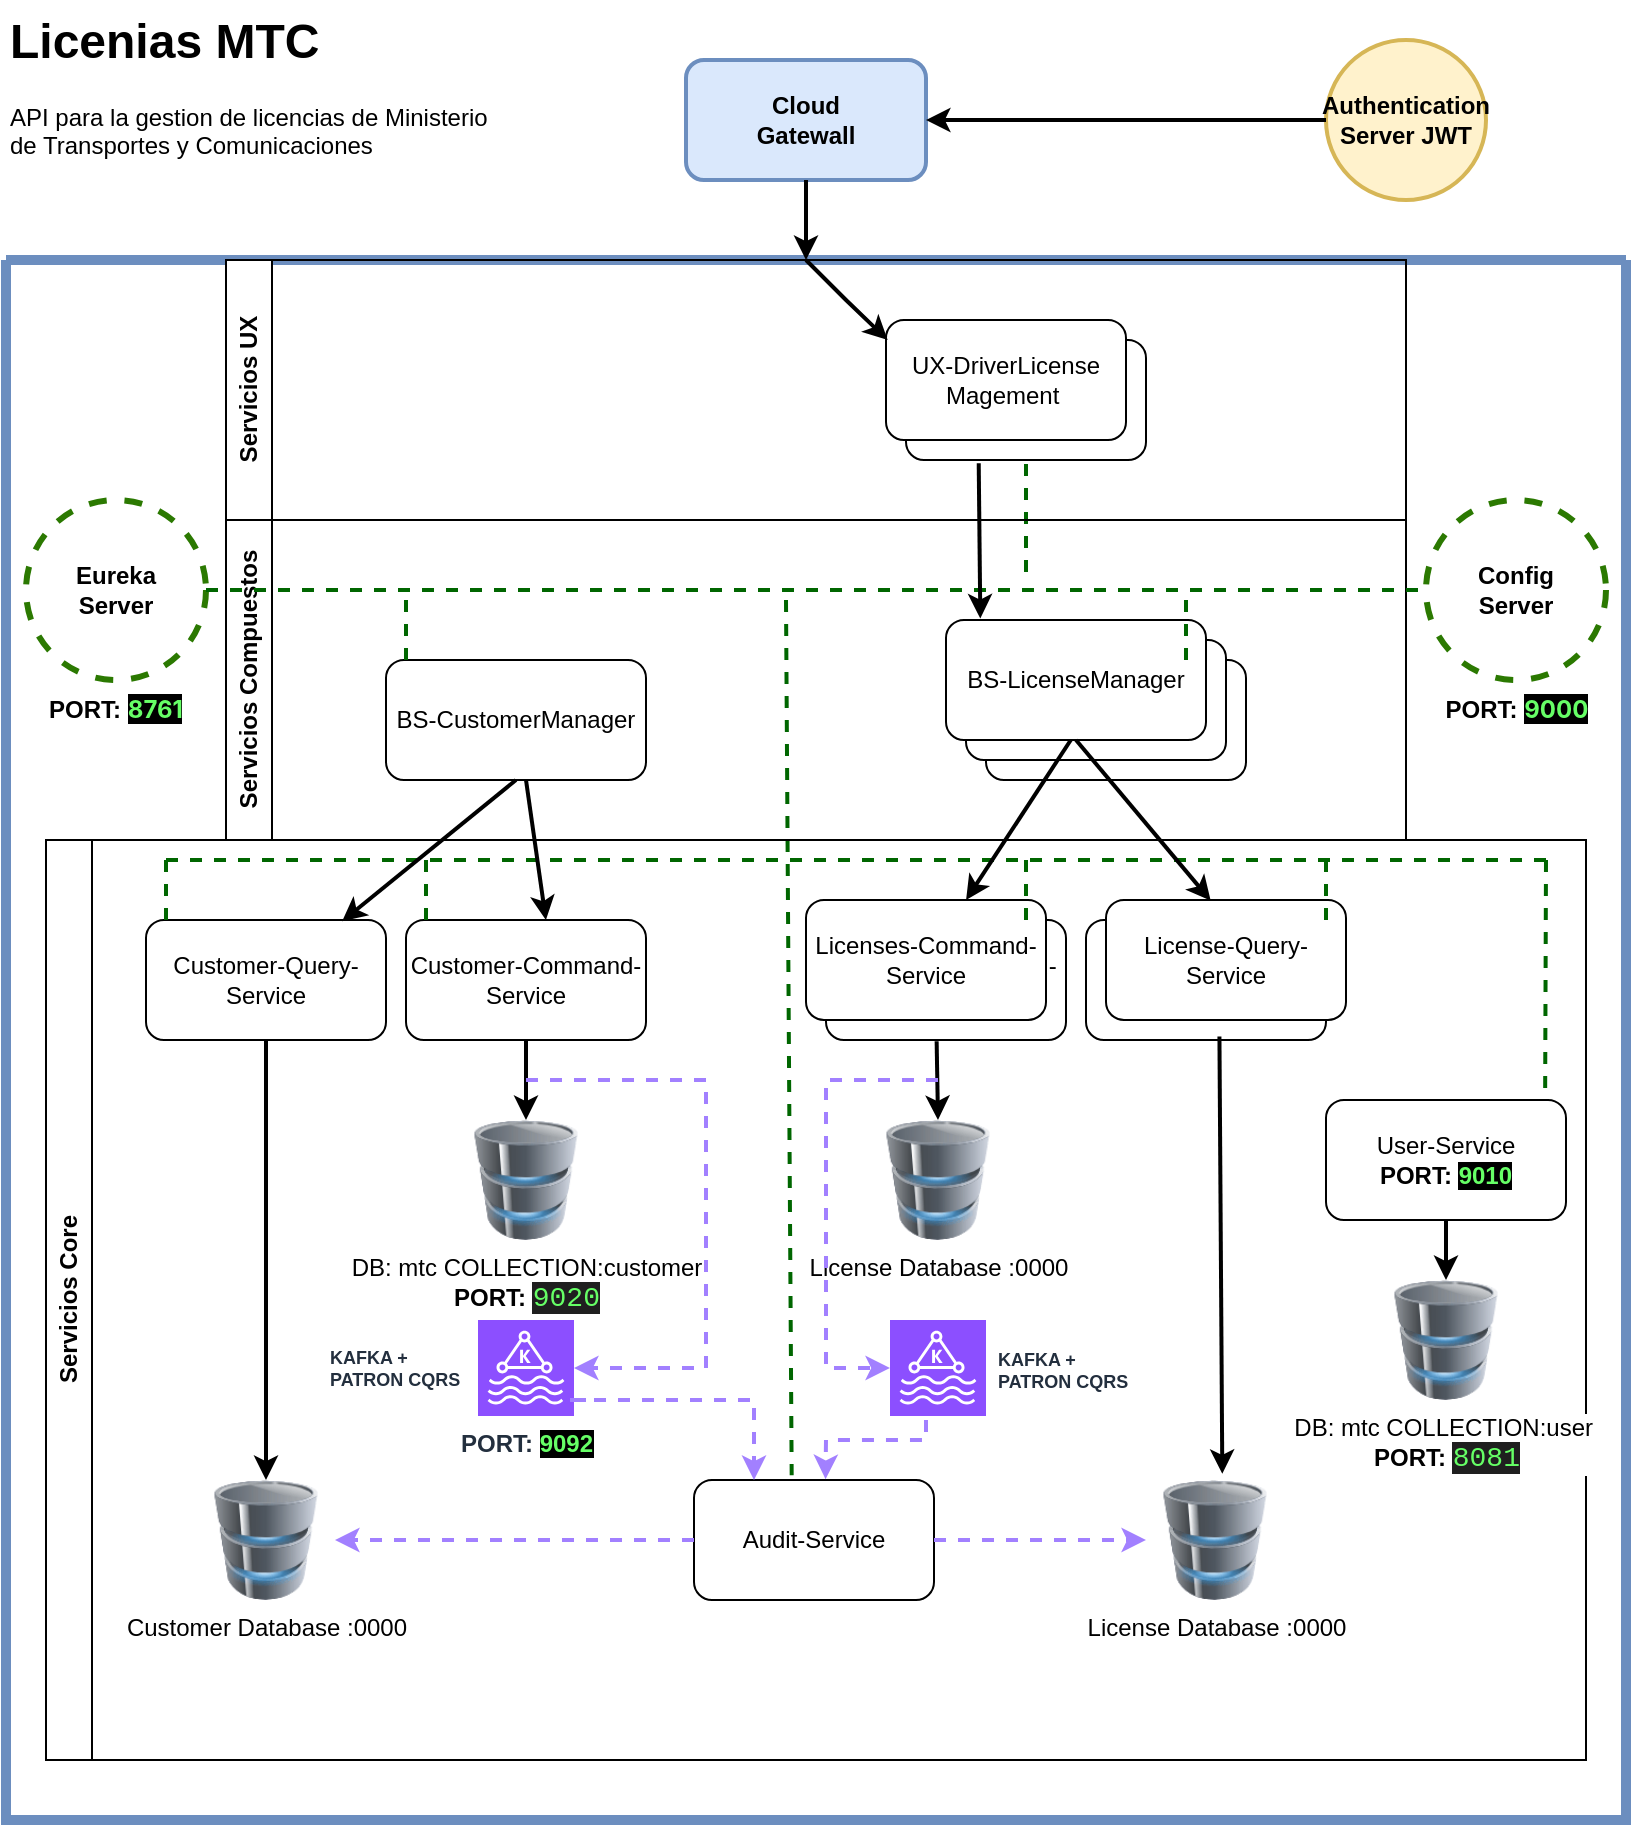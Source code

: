 <mxfile version="24.2.2" type="device">
  <diagram name="Página-1" id="g46RnRNWz_YeeUfpbtGP">
    <mxGraphModel dx="989" dy="514" grid="1" gridSize="10" guides="1" tooltips="1" connect="1" arrows="1" fold="1" page="1" pageScale="1" pageWidth="827" pageHeight="1169" math="0" shadow="0">
      <root>
        <mxCell id="0" />
        <mxCell id="1" parent="0" />
        <mxCell id="UDgORrIAMkUc-_xgwFes-1" value="" style="swimlane;startSize=0;fillColor=#dae8fc;strokeColor=#6c8ebf;strokeWidth=5;" parent="1" vertex="1">
          <mxGeometry x="10" y="140" width="810" height="780" as="geometry" />
        </mxCell>
        <mxCell id="UDgORrIAMkUc-_xgwFes-12" value="Servicios Compuestos" style="swimlane;horizontal=0;whiteSpace=wrap;html=1;" parent="UDgORrIAMkUc-_xgwFes-1" vertex="1">
          <mxGeometry x="110" y="130" width="590" height="160" as="geometry" />
        </mxCell>
        <mxCell id="UDgORrIAMkUc-_xgwFes-13" value="BS-CustomerManager" style="rounded=1;whiteSpace=wrap;html=1;" parent="UDgORrIAMkUc-_xgwFes-12" vertex="1">
          <mxGeometry x="80" y="70" width="130" height="60" as="geometry" />
        </mxCell>
        <mxCell id="UDgORrIAMkUc-_xgwFes-57" value="" style="endArrow=none;dashed=1;html=1;rounded=0;strokeColor=#006600;strokeWidth=2;" parent="UDgORrIAMkUc-_xgwFes-12" edge="1">
          <mxGeometry width="50" height="50" relative="1" as="geometry">
            <mxPoint x="90" y="40" as="sourcePoint" />
            <mxPoint x="90" y="70" as="targetPoint" />
          </mxGeometry>
        </mxCell>
        <mxCell id="UDgORrIAMkUc-_xgwFes-48" value="BS-LicenseManager" style="rounded=1;whiteSpace=wrap;html=1;" parent="UDgORrIAMkUc-_xgwFes-12" vertex="1">
          <mxGeometry x="380" y="70" width="130" height="60" as="geometry" />
        </mxCell>
        <mxCell id="UDgORrIAMkUc-_xgwFes-15" value="BS-LicenseManager" style="rounded=1;whiteSpace=wrap;html=1;" parent="UDgORrIAMkUc-_xgwFes-12" vertex="1">
          <mxGeometry x="370" y="60" width="130" height="60" as="geometry" />
        </mxCell>
        <mxCell id="UDgORrIAMkUc-_xgwFes-58" value="" style="endArrow=none;dashed=1;html=1;rounded=0;strokeColor=#006600;strokeWidth=2;" parent="UDgORrIAMkUc-_xgwFes-12" edge="1">
          <mxGeometry width="50" height="50" relative="1" as="geometry">
            <mxPoint x="400" y="-40" as="sourcePoint" />
            <mxPoint x="400" y="30" as="targetPoint" />
          </mxGeometry>
        </mxCell>
        <mxCell id="UDgORrIAMkUc-_xgwFes-60" value="" style="endArrow=none;dashed=1;html=1;rounded=0;strokeColor=#006600;strokeWidth=2;entryX=0.407;entryY=-0.04;entryDx=0;entryDy=0;entryPerimeter=0;" parent="UDgORrIAMkUc-_xgwFes-12" target="UDgORrIAMkUc-_xgwFes-28" edge="1">
          <mxGeometry width="50" height="50" relative="1" as="geometry">
            <mxPoint x="280" y="40" as="sourcePoint" />
            <mxPoint x="280" y="350" as="targetPoint" />
          </mxGeometry>
        </mxCell>
        <mxCell id="UDgORrIAMkUc-_xgwFes-61" value="BS-LicenseManager" style="rounded=1;whiteSpace=wrap;html=1;" parent="UDgORrIAMkUc-_xgwFes-12" vertex="1">
          <mxGeometry x="360" y="50" width="130" height="60" as="geometry" />
        </mxCell>
        <mxCell id="UDgORrIAMkUc-_xgwFes-62" value="" style="endArrow=none;dashed=1;html=1;rounded=0;strokeColor=#006600;strokeWidth=2;" parent="UDgORrIAMkUc-_xgwFes-12" edge="1">
          <mxGeometry width="50" height="50" relative="1" as="geometry">
            <mxPoint x="480" y="40" as="sourcePoint" />
            <mxPoint x="480" y="70" as="targetPoint" />
          </mxGeometry>
        </mxCell>
        <mxCell id="UDgORrIAMkUc-_xgwFes-6" value="Eureka&lt;br&gt;Server" style="ellipse;whiteSpace=wrap;html=1;aspect=fixed;dashed=1;strokeWidth=3;strokeColor=#2B7901;fontStyle=1" parent="UDgORrIAMkUc-_xgwFes-1" vertex="1">
          <mxGeometry x="10" y="120" width="90" height="90" as="geometry" />
        </mxCell>
        <mxCell id="UDgORrIAMkUc-_xgwFes-5" value="Config&lt;br&gt;Server" style="ellipse;whiteSpace=wrap;html=1;aspect=fixed;dashed=1;strokeWidth=3;strokeColor=#2B7901;fontStyle=1" parent="UDgORrIAMkUc-_xgwFes-1" vertex="1">
          <mxGeometry x="710" y="120" width="90" height="90" as="geometry" />
        </mxCell>
        <mxCell id="UDgORrIAMkUc-_xgwFes-16" value="Servicios Core" style="swimlane;horizontal=0;whiteSpace=wrap;html=1;" parent="UDgORrIAMkUc-_xgwFes-1" vertex="1">
          <mxGeometry x="20" y="290" width="770" height="460" as="geometry" />
        </mxCell>
        <mxCell id="UDgORrIAMkUc-_xgwFes-20" value="DB: mtc COLLECTION:customer&lt;div&gt;&lt;b&gt;PORT:&amp;nbsp;&lt;/b&gt;&lt;span style=&quot;background-color: rgb(31, 31, 31); font-family: Consolas, &amp;quot;Courier New&amp;quot;, monospace; font-size: 14px; white-space-collapse: preserve;&quot;&gt;&lt;font color=&quot;#66ff66&quot;&gt;9020&lt;/font&gt;&lt;/span&gt;&lt;/div&gt;" style="image;html=1;image=img/lib/clip_art/computers/Database_128x128.png" parent="UDgORrIAMkUc-_xgwFes-16" vertex="1">
          <mxGeometry x="205.5" y="140" width="69" height="60" as="geometry" />
        </mxCell>
        <mxCell id="UDgORrIAMkUc-_xgwFes-21" value="License Database :0000" style="image;html=1;image=img/lib/clip_art/computers/Database_128x128.png" parent="UDgORrIAMkUc-_xgwFes-16" vertex="1">
          <mxGeometry x="411.5" y="140" width="69" height="60" as="geometry" />
        </mxCell>
        <mxCell id="UDgORrIAMkUc-_xgwFes-26" value="" style="sketch=0;points=[[0,0,0],[0.25,0,0],[0.5,0,0],[0.75,0,0],[1,0,0],[0,1,0],[0.25,1,0],[0.5,1,0],[0.75,1,0],[1,1,0],[0,0.25,0],[0,0.5,0],[0,0.75,0],[1,0.25,0],[1,0.5,0],[1,0.75,0]];outlineConnect=0;fontColor=#232F3E;fillColor=#8C4FFF;strokeColor=#ffffff;dashed=0;verticalLabelPosition=bottom;verticalAlign=top;align=center;html=1;fontSize=12;fontStyle=0;aspect=fixed;shape=mxgraph.aws4.resourceIcon;resIcon=mxgraph.aws4.managed_streaming_for_kafka;" parent="UDgORrIAMkUc-_xgwFes-16" vertex="1">
          <mxGeometry x="422" y="240" width="48" height="48" as="geometry" />
        </mxCell>
        <mxCell id="UDgORrIAMkUc-_xgwFes-27" value="License Database :0000" style="image;html=1;image=img/lib/clip_art/computers/Database_128x128.png" parent="UDgORrIAMkUc-_xgwFes-16" vertex="1">
          <mxGeometry x="550" y="320" width="69" height="60" as="geometry" />
        </mxCell>
        <mxCell id="UDgORrIAMkUc-_xgwFes-28" value="Audit-Service" style="rounded=1;whiteSpace=wrap;html=1;" parent="UDgORrIAMkUc-_xgwFes-16" vertex="1">
          <mxGeometry x="324" y="320" width="120" height="60" as="geometry" />
        </mxCell>
        <mxCell id="UDgORrIAMkUc-_xgwFes-29" value="Customer-Command-Service" style="rounded=1;whiteSpace=wrap;html=1;" parent="UDgORrIAMkUc-_xgwFes-16" vertex="1">
          <mxGeometry x="180" y="40" width="120" height="60" as="geometry" />
        </mxCell>
        <mxCell id="UDgORrIAMkUc-_xgwFes-31" value="License-Query-Service" style="rounded=1;whiteSpace=wrap;html=1;" parent="UDgORrIAMkUc-_xgwFes-16" vertex="1">
          <mxGeometry x="520" y="40" width="120" height="60" as="geometry" />
        </mxCell>
        <mxCell id="UDgORrIAMkUc-_xgwFes-32" value="Customer-Query-Service" style="rounded=1;whiteSpace=wrap;html=1;fillStyle=auto;" parent="UDgORrIAMkUc-_xgwFes-16" vertex="1">
          <mxGeometry x="50" y="40" width="120" height="60" as="geometry" />
        </mxCell>
        <mxCell id="UDgORrIAMkUc-_xgwFes-33" value="Customer Database :0000" style="image;html=1;image=img/lib/clip_art/computers/Database_128x128.png" parent="UDgORrIAMkUc-_xgwFes-16" vertex="1">
          <mxGeometry x="75.5" y="320" width="69" height="60" as="geometry" />
        </mxCell>
        <mxCell id="UDgORrIAMkUc-_xgwFes-45" value="&lt;b&gt;PORT: &lt;font style=&quot;background-color: rgb(0, 0, 0);&quot; color=&quot;#66ff66&quot;&gt;9092&lt;/font&gt;&lt;/b&gt;" style="sketch=0;points=[[0,0,0],[0.25,0,0],[0.5,0,0],[0.75,0,0],[1,0,0],[0,1,0],[0.25,1,0],[0.5,1,0],[0.75,1,0],[1,1,0],[0,0.25,0],[0,0.5,0],[0,0.75,0],[1,0.25,0],[1,0.5,0],[1,0.75,0]];outlineConnect=0;fontColor=#232F3E;fillColor=#8C4FFF;strokeColor=#ffffff;dashed=0;verticalLabelPosition=bottom;verticalAlign=top;align=center;html=1;fontSize=12;fontStyle=0;aspect=fixed;shape=mxgraph.aws4.resourceIcon;resIcon=mxgraph.aws4.managed_streaming_for_kafka;" parent="UDgORrIAMkUc-_xgwFes-16" vertex="1">
          <mxGeometry x="216" y="240" width="48" height="48" as="geometry" />
        </mxCell>
        <mxCell id="UDgORrIAMkUc-_xgwFes-46" value="User-Service &lt;b&gt;PORT:&amp;nbsp;&lt;font style=&quot;background-color: rgb(0, 0, 0);&quot; color=&quot;#66ff66&quot;&gt;9010&lt;/font&gt;&lt;/b&gt;" style="rounded=1;whiteSpace=wrap;html=1;" parent="UDgORrIAMkUc-_xgwFes-16" vertex="1">
          <mxGeometry x="640" y="130" width="120" height="60" as="geometry" />
        </mxCell>
        <mxCell id="UDgORrIAMkUc-_xgwFes-47" value="DB: mtc COLLECTION:user&amp;nbsp;&lt;div&gt;&lt;b&gt;PORT:&amp;nbsp;&lt;/b&gt;&lt;span style=&quot;background-color: rgb(31, 31, 31); font-family: Consolas, &amp;quot;Courier New&amp;quot;, monospace; font-size: 14px; white-space-collapse: preserve;&quot;&gt;&lt;font color=&quot;#66ff66&quot;&gt;8081&lt;/font&gt;&lt;/span&gt;&lt;/div&gt;" style="image;html=1;image=img/lib/clip_art/computers/Database_128x128.png" parent="UDgORrIAMkUc-_xgwFes-16" vertex="1">
          <mxGeometry x="665.5" y="220" width="69" height="60" as="geometry" />
        </mxCell>
        <mxCell id="UDgORrIAMkUc-_xgwFes-50" value="Licenses-Command-Service" style="rounded=1;whiteSpace=wrap;html=1;" parent="UDgORrIAMkUc-_xgwFes-16" vertex="1">
          <mxGeometry x="390" y="40" width="120" height="60" as="geometry" />
        </mxCell>
        <mxCell id="UDgORrIAMkUc-_xgwFes-51" value="Licenses-Command-Service" style="rounded=1;whiteSpace=wrap;html=1;" parent="UDgORrIAMkUc-_xgwFes-16" vertex="1">
          <mxGeometry x="380" y="30" width="120" height="60" as="geometry" />
        </mxCell>
        <mxCell id="UDgORrIAMkUc-_xgwFes-53" value="License-Query-Service" style="rounded=1;whiteSpace=wrap;html=1;" parent="UDgORrIAMkUc-_xgwFes-16" vertex="1">
          <mxGeometry x="530" y="30" width="120" height="60" as="geometry" />
        </mxCell>
        <mxCell id="UDgORrIAMkUc-_xgwFes-63" value="" style="endArrow=none;dashed=1;html=1;rounded=0;strokeColor=#006600;strokeWidth=2;" parent="UDgORrIAMkUc-_xgwFes-16" edge="1">
          <mxGeometry width="50" height="50" relative="1" as="geometry">
            <mxPoint x="60" y="10" as="sourcePoint" />
            <mxPoint x="750" y="10" as="targetPoint" />
          </mxGeometry>
        </mxCell>
        <mxCell id="UDgORrIAMkUc-_xgwFes-64" value="" style="endArrow=none;dashed=1;html=1;rounded=0;strokeColor=#006600;strokeWidth=2;" parent="UDgORrIAMkUc-_xgwFes-16" edge="1">
          <mxGeometry width="50" height="50" relative="1" as="geometry">
            <mxPoint x="60" y="10" as="sourcePoint" />
            <mxPoint x="60" y="40" as="targetPoint" />
          </mxGeometry>
        </mxCell>
        <mxCell id="UDgORrIAMkUc-_xgwFes-65" value="" style="endArrow=none;dashed=1;html=1;rounded=0;strokeColor=#006600;strokeWidth=2;" parent="UDgORrIAMkUc-_xgwFes-16" edge="1">
          <mxGeometry width="50" height="50" relative="1" as="geometry">
            <mxPoint x="190" y="10" as="sourcePoint" />
            <mxPoint x="190" y="40" as="targetPoint" />
          </mxGeometry>
        </mxCell>
        <mxCell id="UDgORrIAMkUc-_xgwFes-66" value="" style="endArrow=none;dashed=1;html=1;rounded=0;strokeColor=#006600;strokeWidth=2;" parent="UDgORrIAMkUc-_xgwFes-16" edge="1">
          <mxGeometry width="50" height="50" relative="1" as="geometry">
            <mxPoint x="490" y="10" as="sourcePoint" />
            <mxPoint x="490" y="40" as="targetPoint" />
          </mxGeometry>
        </mxCell>
        <mxCell id="UDgORrIAMkUc-_xgwFes-67" value="" style="endArrow=none;dashed=1;html=1;rounded=0;strokeColor=#006600;strokeWidth=2;" parent="UDgORrIAMkUc-_xgwFes-16" edge="1">
          <mxGeometry width="50" height="50" relative="1" as="geometry">
            <mxPoint x="640" y="10" as="sourcePoint" />
            <mxPoint x="640" y="40" as="targetPoint" />
          </mxGeometry>
        </mxCell>
        <mxCell id="UDgORrIAMkUc-_xgwFes-69" value="" style="endArrow=none;dashed=1;html=1;rounded=0;strokeColor=#006600;strokeWidth=2;entryX=0.913;entryY=-0.007;entryDx=0;entryDy=0;entryPerimeter=0;" parent="UDgORrIAMkUc-_xgwFes-16" target="UDgORrIAMkUc-_xgwFes-46" edge="1">
          <mxGeometry width="50" height="50" relative="1" as="geometry">
            <mxPoint x="750" y="10" as="sourcePoint" />
            <mxPoint x="750" y="50" as="targetPoint" />
          </mxGeometry>
        </mxCell>
        <mxCell id="UDgORrIAMkUc-_xgwFes-78" value="" style="endArrow=classic;html=1;rounded=0;exitX=0.461;exitY=1.01;exitDx=0;exitDy=0;exitPerimeter=0;entryX=0.5;entryY=0;entryDx=0;entryDy=0;strokeWidth=2;" parent="UDgORrIAMkUc-_xgwFes-16" source="UDgORrIAMkUc-_xgwFes-50" target="UDgORrIAMkUc-_xgwFes-21" edge="1">
          <mxGeometry width="50" height="50" relative="1" as="geometry">
            <mxPoint x="530" y="200" as="sourcePoint" />
            <mxPoint x="580" y="150" as="targetPoint" />
          </mxGeometry>
        </mxCell>
        <mxCell id="UDgORrIAMkUc-_xgwFes-80" value="" style="endArrow=classic;html=1;rounded=0;dashed=1;entryX=0;entryY=0.5;entryDx=0;entryDy=0;entryPerimeter=0;strokeWidth=2;strokeColor=#A280FF;" parent="UDgORrIAMkUc-_xgwFes-16" target="UDgORrIAMkUc-_xgwFes-26" edge="1">
          <mxGeometry width="50" height="50" relative="1" as="geometry">
            <mxPoint x="446" y="120" as="sourcePoint" />
            <mxPoint x="330" y="180" as="targetPoint" />
            <Array as="points">
              <mxPoint x="390" y="120" />
              <mxPoint x="390" y="264" />
            </Array>
          </mxGeometry>
        </mxCell>
        <mxCell id="UDgORrIAMkUc-_xgwFes-81" value="" style="endArrow=classic;html=1;rounded=0;exitX=0.375;exitY=1.042;exitDx=0;exitDy=0;exitPerimeter=0;entryX=0.548;entryY=-0.007;entryDx=0;entryDy=0;entryPerimeter=0;strokeWidth=2;strokeColor=#A280FF;dashed=1;" parent="UDgORrIAMkUc-_xgwFes-16" source="UDgORrIAMkUc-_xgwFes-26" target="UDgORrIAMkUc-_xgwFes-28" edge="1">
          <mxGeometry width="50" height="50" relative="1" as="geometry">
            <mxPoint x="470" y="350" as="sourcePoint" />
            <mxPoint x="520" y="300" as="targetPoint" />
            <Array as="points">
              <mxPoint x="440" y="300" />
              <mxPoint x="390" y="300" />
            </Array>
          </mxGeometry>
        </mxCell>
        <mxCell id="UDgORrIAMkUc-_xgwFes-82" value="" style="endArrow=classic;html=1;rounded=0;exitX=1;exitY=0.5;exitDx=0;exitDy=0;entryX=0;entryY=0.5;entryDx=0;entryDy=0;strokeWidth=2;dashed=1;strokeColor=#A280FF;" parent="UDgORrIAMkUc-_xgwFes-16" source="UDgORrIAMkUc-_xgwFes-28" target="UDgORrIAMkUc-_xgwFes-27" edge="1">
          <mxGeometry width="50" height="50" relative="1" as="geometry">
            <mxPoint x="460" y="370" as="sourcePoint" />
            <mxPoint x="510" y="320" as="targetPoint" />
          </mxGeometry>
        </mxCell>
        <mxCell id="UDgORrIAMkUc-_xgwFes-84" value="&lt;span style=&quot;border-color: var(--border-color); color: rgb(35, 47, 62); text-align: center; font-size: 9px;&quot;&gt;&lt;font style=&quot;font-size: 9px;&quot;&gt;KAFKA + PATRON CQRS&lt;/font&gt;&lt;/span&gt;" style="text;strokeColor=none;fillColor=none;align=left;verticalAlign=middle;spacingLeft=4;spacingRight=4;overflow=hidden;points=[[0,0.5],[1,0.5]];portConstraint=eastwest;rotatable=0;whiteSpace=wrap;html=1;fontSize=9;fontStyle=1" parent="UDgORrIAMkUc-_xgwFes-16" vertex="1">
          <mxGeometry x="470" y="250" width="80" height="30" as="geometry" />
        </mxCell>
        <mxCell id="UDgORrIAMkUc-_xgwFes-85" value="" style="endArrow=classic;html=1;rounded=0;exitX=0.556;exitY=0.971;exitDx=0;exitDy=0;exitPerimeter=0;entryX=0.553;entryY=-0.052;entryDx=0;entryDy=0;entryPerimeter=0;strokeWidth=2;" parent="UDgORrIAMkUc-_xgwFes-16" source="UDgORrIAMkUc-_xgwFes-31" target="UDgORrIAMkUc-_xgwFes-27" edge="1">
          <mxGeometry width="50" height="50" relative="1" as="geometry">
            <mxPoint x="560" y="180" as="sourcePoint" />
            <mxPoint x="610" y="130" as="targetPoint" />
          </mxGeometry>
        </mxCell>
        <mxCell id="UDgORrIAMkUc-_xgwFes-86" value="" style="endArrow=classic;html=1;rounded=0;exitX=0.5;exitY=1;exitDx=0;exitDy=0;strokeWidth=2;" parent="UDgORrIAMkUc-_xgwFes-16" source="UDgORrIAMkUc-_xgwFes-46" target="UDgORrIAMkUc-_xgwFes-47" edge="1">
          <mxGeometry width="50" height="50" relative="1" as="geometry">
            <mxPoint x="670" y="120" as="sourcePoint" />
            <mxPoint x="720" y="70" as="targetPoint" />
          </mxGeometry>
        </mxCell>
        <mxCell id="UDgORrIAMkUc-_xgwFes-87" value="" style="endArrow=classic;html=1;rounded=0;exitX=0.5;exitY=1;exitDx=0;exitDy=0;strokeWidth=2;" parent="UDgORrIAMkUc-_xgwFes-16" source="UDgORrIAMkUc-_xgwFes-29" target="UDgORrIAMkUc-_xgwFes-20" edge="1">
          <mxGeometry width="50" height="50" relative="1" as="geometry">
            <mxPoint x="110" y="200" as="sourcePoint" />
            <mxPoint x="160" y="150" as="targetPoint" />
          </mxGeometry>
        </mxCell>
        <mxCell id="UDgORrIAMkUc-_xgwFes-88" value="" style="endArrow=classic;html=1;rounded=0;strokeColor=#A280FF;strokeWidth=2;dashed=1;" parent="UDgORrIAMkUc-_xgwFes-16" target="UDgORrIAMkUc-_xgwFes-45" edge="1">
          <mxGeometry width="50" height="50" relative="1" as="geometry">
            <mxPoint x="240" y="120" as="sourcePoint" />
            <mxPoint x="270" y="270" as="targetPoint" />
            <Array as="points">
              <mxPoint x="330" y="120" />
              <mxPoint x="330" y="264" />
            </Array>
          </mxGeometry>
        </mxCell>
        <mxCell id="UDgORrIAMkUc-_xgwFes-90" value="" style="endArrow=classic;html=1;rounded=0;strokeColor=#A280FF;strokeWidth=2;dashed=1;entryX=0.25;entryY=0;entryDx=0;entryDy=0;" parent="UDgORrIAMkUc-_xgwFes-16" target="UDgORrIAMkUc-_xgwFes-28" edge="1">
          <mxGeometry width="50" height="50" relative="1" as="geometry">
            <mxPoint x="270" y="280" as="sourcePoint" />
            <mxPoint x="300" y="310" as="targetPoint" />
            <Array as="points">
              <mxPoint x="260" y="280" />
              <mxPoint x="300" y="280" />
              <mxPoint x="354" y="280" />
              <mxPoint x="354" y="300" />
            </Array>
          </mxGeometry>
        </mxCell>
        <mxCell id="UDgORrIAMkUc-_xgwFes-91" value="" style="endArrow=classic;html=1;rounded=0;exitX=0;exitY=0.5;exitDx=0;exitDy=0;strokeWidth=2;strokeColor=#A280FF;dashed=1;" parent="UDgORrIAMkUc-_xgwFes-16" source="UDgORrIAMkUc-_xgwFes-28" target="UDgORrIAMkUc-_xgwFes-33" edge="1">
          <mxGeometry width="50" height="50" relative="1" as="geometry">
            <mxPoint x="320" y="350" as="sourcePoint" />
            <mxPoint x="260" y="260" as="targetPoint" />
          </mxGeometry>
        </mxCell>
        <mxCell id="UDgORrIAMkUc-_xgwFes-92" value="&lt;span style=&quot;border-color: var(--border-color); color: rgb(35, 47, 62); text-align: center; font-size: 9px;&quot;&gt;&lt;font style=&quot;font-size: 9px;&quot;&gt;KAFKA + PATRON CQRS&lt;/font&gt;&lt;/span&gt;" style="text;strokeColor=none;fillColor=none;align=left;verticalAlign=middle;spacingLeft=4;spacingRight=4;overflow=hidden;points=[[0,0.5],[1,0.5]];portConstraint=eastwest;rotatable=0;whiteSpace=wrap;html=1;fontSize=9;fontStyle=1" parent="UDgORrIAMkUc-_xgwFes-16" vertex="1">
          <mxGeometry x="136" y="249" width="80" height="30" as="geometry" />
        </mxCell>
        <mxCell id="UDgORrIAMkUc-_xgwFes-94" value="" style="endArrow=classic;html=1;rounded=0;exitX=0.5;exitY=1;exitDx=0;exitDy=0;entryX=0.5;entryY=0;entryDx=0;entryDy=0;strokeWidth=2;" parent="UDgORrIAMkUc-_xgwFes-16" source="UDgORrIAMkUc-_xgwFes-32" target="UDgORrIAMkUc-_xgwFes-33" edge="1">
          <mxGeometry width="50" height="50" relative="1" as="geometry">
            <mxPoint x="80" y="210" as="sourcePoint" />
            <mxPoint x="130" y="160" as="targetPoint" />
          </mxGeometry>
        </mxCell>
        <mxCell id="UDgORrIAMkUc-_xgwFes-54" value="" style="endArrow=none;dashed=1;html=1;rounded=0;strokeColor=#006600;strokeWidth=2;" parent="UDgORrIAMkUc-_xgwFes-1" source="UDgORrIAMkUc-_xgwFes-6" target="UDgORrIAMkUc-_xgwFes-5" edge="1">
          <mxGeometry width="50" height="50" relative="1" as="geometry">
            <mxPoint x="340" y="280" as="sourcePoint" />
            <mxPoint x="390" y="230" as="targetPoint" />
          </mxGeometry>
        </mxCell>
        <mxCell id="UDgORrIAMkUc-_xgwFes-74" value="" style="endArrow=classic;html=1;rounded=0;entryX=0.667;entryY=0;entryDx=0;entryDy=0;entryPerimeter=0;exitX=0.48;exitY=1;exitDx=0;exitDy=0;exitPerimeter=0;strokeWidth=2;" parent="UDgORrIAMkUc-_xgwFes-1" source="UDgORrIAMkUc-_xgwFes-61" target="UDgORrIAMkUc-_xgwFes-51" edge="1">
          <mxGeometry width="50" height="50" relative="1" as="geometry">
            <mxPoint x="430" y="300" as="sourcePoint" />
            <mxPoint x="480" y="250" as="targetPoint" />
          </mxGeometry>
        </mxCell>
        <mxCell id="UDgORrIAMkUc-_xgwFes-75" value="" style="endArrow=classic;html=1;rounded=0;entryX=0.436;entryY=0.004;entryDx=0;entryDy=0;entryPerimeter=0;strokeWidth=2;exitX=0.5;exitY=1;exitDx=0;exitDy=0;" parent="UDgORrIAMkUc-_xgwFes-1" source="UDgORrIAMkUc-_xgwFes-61" target="UDgORrIAMkUc-_xgwFes-53" edge="1">
          <mxGeometry width="50" height="50" relative="1" as="geometry">
            <mxPoint x="530" y="240" as="sourcePoint" />
            <mxPoint x="620" y="250" as="targetPoint" />
          </mxGeometry>
        </mxCell>
        <mxCell id="UDgORrIAMkUc-_xgwFes-76" value="" style="endArrow=classic;html=1;rounded=0;entryX=0.583;entryY=0;entryDx=0;entryDy=0;entryPerimeter=0;strokeWidth=2;" parent="UDgORrIAMkUc-_xgwFes-1" target="UDgORrIAMkUc-_xgwFes-29" edge="1">
          <mxGeometry width="50" height="50" relative="1" as="geometry">
            <mxPoint x="260" y="260" as="sourcePoint" />
            <mxPoint x="360" y="260" as="targetPoint" />
          </mxGeometry>
        </mxCell>
        <mxCell id="UDgORrIAMkUc-_xgwFes-77" value="" style="endArrow=classic;html=1;rounded=0;exitX=0.5;exitY=1;exitDx=0;exitDy=0;entryX=0.817;entryY=0.011;entryDx=0;entryDy=0;entryPerimeter=0;strokeWidth=2;" parent="UDgORrIAMkUc-_xgwFes-1" source="UDgORrIAMkUc-_xgwFes-13" target="UDgORrIAMkUc-_xgwFes-32" edge="1">
          <mxGeometry width="50" height="50" relative="1" as="geometry">
            <mxPoint x="270" y="320" as="sourcePoint" />
            <mxPoint x="320" y="270" as="targetPoint" />
          </mxGeometry>
        </mxCell>
        <mxCell id="XHMKOdGW5oOb0kkLyp25-2" value="&lt;b&gt;PORT:&amp;nbsp;&lt;span style=&quot;font-family: Inter, system-ui, -apple-system, BlinkMacSystemFont, &amp;quot;Segoe UI&amp;quot;, Roboto, Oxygen, Ubuntu, Cantarell, &amp;quot;Fira Sans&amp;quot;, &amp;quot;Droid Sans&amp;quot;, Helvetica, Arial, sans-serif; text-align: left; white-space-collapse: preserve; background-color: rgb(0, 0, 0);&quot;&gt;&lt;font style=&quot;&quot; color=&quot;#66ff66&quot;&gt;9000&lt;/font&gt;&lt;/span&gt;&lt;/b&gt;" style="text;html=1;align=center;verticalAlign=middle;whiteSpace=wrap;rounded=0;" vertex="1" parent="UDgORrIAMkUc-_xgwFes-1">
          <mxGeometry x="717.5" y="210" width="75" height="30" as="geometry" />
        </mxCell>
        <mxCell id="XHMKOdGW5oOb0kkLyp25-3" value="&lt;div style=&quot;text-align: left;&quot;&gt;&lt;b style=&quot;background-color: initial;&quot;&gt;PORT:&amp;nbsp;&lt;/b&gt;&lt;b style=&quot;white-space-collapse: preserve;&quot;&gt;&lt;font style=&quot;background-color: rgb(0, 0, 0);&quot; color=&quot;#66ff66&quot; face=&quot;Inter, system-ui, -apple-system, BlinkMacSystemFont, Segoe UI, Roboto, Oxygen, Ubuntu, Cantarell, Fira Sans, Droid Sans, Helvetica, Arial, sans-serif&quot;&gt;8761&lt;/font&gt;&lt;/b&gt;&lt;/div&gt;" style="text;html=1;align=center;verticalAlign=middle;whiteSpace=wrap;rounded=0;" vertex="1" parent="UDgORrIAMkUc-_xgwFes-1">
          <mxGeometry x="25" y="210" width="60" height="30" as="geometry" />
        </mxCell>
        <mxCell id="UDgORrIAMkUc-_xgwFes-3" value="Cloud&lt;br&gt;Gatewall" style="rounded=1;whiteSpace=wrap;html=1;fontStyle=1;fillColor=#dae8fc;strokeColor=#6c8ebf;strokeWidth=2;" parent="1" vertex="1">
          <mxGeometry x="350" y="40" width="120" height="60" as="geometry" />
        </mxCell>
        <mxCell id="UDgORrIAMkUc-_xgwFes-7" value="Servicios UX" style="swimlane;horizontal=0;whiteSpace=wrap;html=1;" parent="1" vertex="1">
          <mxGeometry x="120" y="140" width="590" height="130" as="geometry" />
        </mxCell>
        <mxCell id="UDgORrIAMkUc-_xgwFes-10" value="UX-DriverLicense Magement&amp;nbsp;" style="rounded=1;whiteSpace=wrap;html=1;" parent="UDgORrIAMkUc-_xgwFes-7" vertex="1">
          <mxGeometry x="340" y="40" width="120" height="60" as="geometry" />
        </mxCell>
        <mxCell id="UDgORrIAMkUc-_xgwFes-11" value="UX-DriverLicense Magement&amp;nbsp;" style="rounded=1;whiteSpace=wrap;html=1;" parent="UDgORrIAMkUc-_xgwFes-7" vertex="1">
          <mxGeometry x="330" y="30" width="120" height="60" as="geometry" />
        </mxCell>
        <mxCell id="UDgORrIAMkUc-_xgwFes-71" value="" style="endArrow=classic;html=1;rounded=0;entryX=0.007;entryY=0.167;entryDx=0;entryDy=0;entryPerimeter=0;strokeWidth=2;" parent="UDgORrIAMkUc-_xgwFes-7" target="UDgORrIAMkUc-_xgwFes-11" edge="1">
          <mxGeometry width="50" height="50" relative="1" as="geometry">
            <mxPoint x="290" as="sourcePoint" />
            <mxPoint x="320" y="40" as="targetPoint" />
            <Array as="points">
              <mxPoint x="310" y="20" />
            </Array>
          </mxGeometry>
        </mxCell>
        <mxCell id="UDgORrIAMkUc-_xgwFes-70" value="" style="endArrow=classic;html=1;rounded=0;exitX=0.5;exitY=1;exitDx=0;exitDy=0;strokeWidth=2;" parent="1" source="UDgORrIAMkUc-_xgwFes-3" edge="1">
          <mxGeometry width="50" height="50" relative="1" as="geometry">
            <mxPoint x="240" y="130" as="sourcePoint" />
            <mxPoint x="410" y="140" as="targetPoint" />
          </mxGeometry>
        </mxCell>
        <mxCell id="UDgORrIAMkUc-_xgwFes-72" value="" style="endArrow=classic;html=1;rounded=0;exitX=0.303;exitY=1.027;exitDx=0;exitDy=0;exitPerimeter=0;entryX=0.132;entryY=-0.013;entryDx=0;entryDy=0;entryPerimeter=0;strokeWidth=2;" parent="1" source="UDgORrIAMkUc-_xgwFes-10" target="UDgORrIAMkUc-_xgwFes-61" edge="1">
          <mxGeometry width="50" height="50" relative="1" as="geometry">
            <mxPoint x="330" y="270" as="sourcePoint" />
            <mxPoint x="380" y="220" as="targetPoint" />
          </mxGeometry>
        </mxCell>
        <mxCell id="UDgORrIAMkUc-_xgwFes-95" value="Authentication Server JWT" style="ellipse;whiteSpace=wrap;html=1;aspect=fixed;fillColor=#fff2cc;strokeColor=#d6b656;fillStyle=auto;strokeWidth=2;fontStyle=1" parent="1" vertex="1">
          <mxGeometry x="670" y="30" width="80" height="80" as="geometry" />
        </mxCell>
        <mxCell id="UDgORrIAMkUc-_xgwFes-96" value="" style="endArrow=classic;html=1;rounded=0;exitX=0;exitY=0.5;exitDx=0;exitDy=0;entryX=1;entryY=0.5;entryDx=0;entryDy=0;strokeWidth=2;" parent="1" source="UDgORrIAMkUc-_xgwFes-95" target="UDgORrIAMkUc-_xgwFes-3" edge="1">
          <mxGeometry width="50" height="50" relative="1" as="geometry">
            <mxPoint x="360" y="290" as="sourcePoint" />
            <mxPoint x="410" y="240" as="targetPoint" />
          </mxGeometry>
        </mxCell>
        <mxCell id="XHMKOdGW5oOb0kkLyp25-1" value="&lt;h1 style=&quot;margin-top: 0px;&quot;&gt;Licenias MTC&lt;/h1&gt;&lt;p&gt;API para la gestion de licencias de Ministerio de Transportes y Comunicaciones&lt;/p&gt;" style="text;html=1;whiteSpace=wrap;overflow=hidden;rounded=0;" vertex="1" parent="1">
          <mxGeometry x="10" y="10" width="254" height="100" as="geometry" />
        </mxCell>
      </root>
    </mxGraphModel>
  </diagram>
</mxfile>
